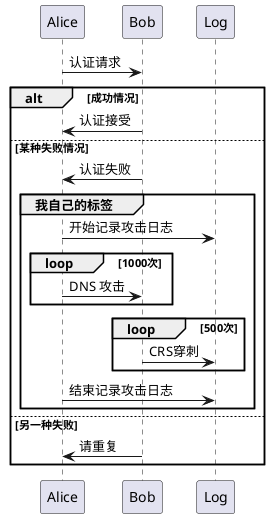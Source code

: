 @startuml
Alice -> Bob: 认证请求

alt 成功情况

    Bob -> Alice: 认证接受

else 某种失败情况

    Bob -> Alice: 认证失败
    group 我自己的标签
    Alice -> Log : 开始记录攻击日志
        loop 1000次
            Alice -> Bob: DNS 攻击
        end
        loop 500次
            Bob -> Log: CRS穿刺
        end
    Alice -> Log : 结束记录攻击日志
    end

else 另一种失败

   Bob -> Alice: 请重复

end
@enduml